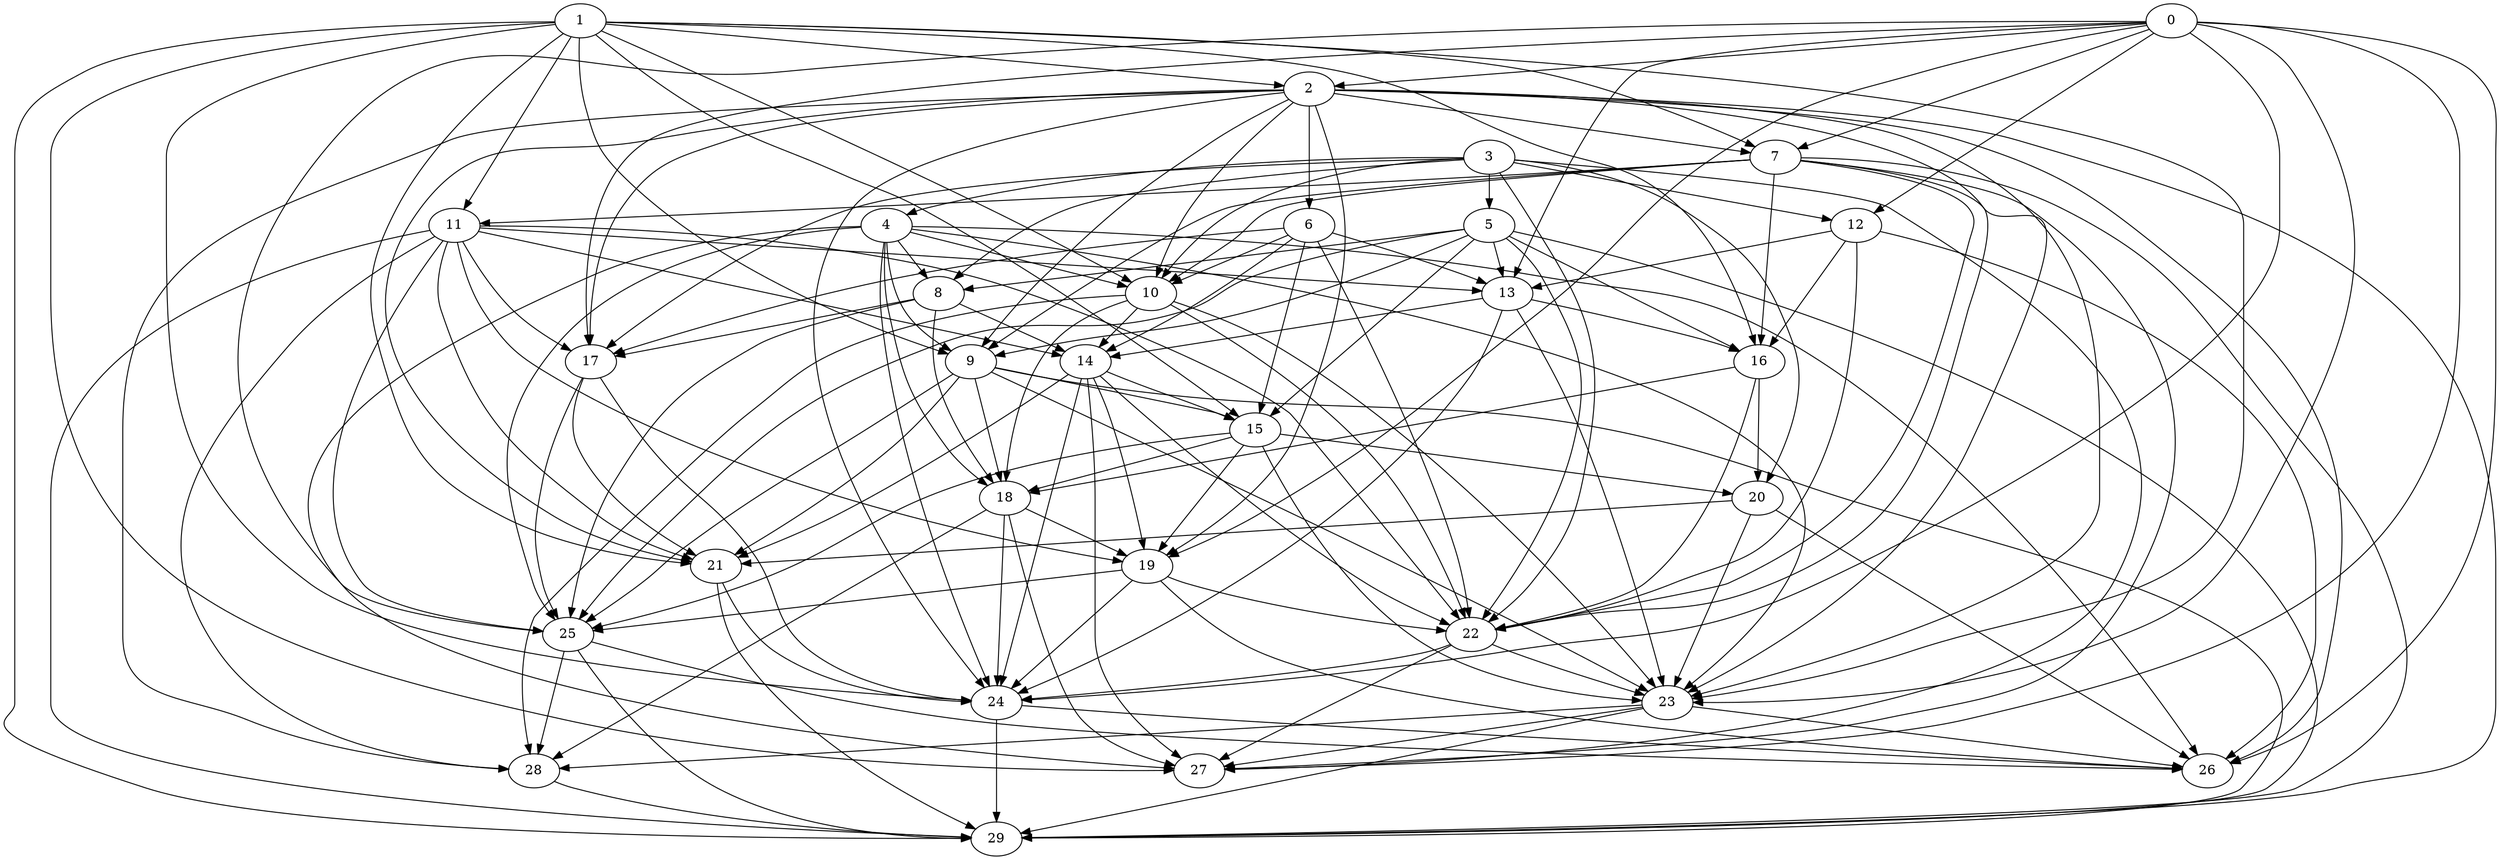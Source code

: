 digraph "Random_Nodes_30_Density_5.03_CCR_0.99_WeightType_Random" {
	graph ["Duplicate states"=0,
		GraphType=Random,
		"Max states in OPEN"=0,
		Modes="120000ms; topo-ordered tasks, ; Pruning: task equivalence, fixed order ready list, ; F-value: ; Optimisation: best schedule length (\
SL) optimisation on equal, ",
		NumberOfTasks=30,
		"Pruned using list schedule length"=8699,
		"States removed from OPEN"=0,
		TargetSystem="Homogeneous-6",
		"Time to schedule (ms)"=207,
		"Total idle time"=425,
		"Total schedule length"=422,
		"Total sequential time"=890,
		"Total states created"=10658
	];
	0	["Finish time"=40,
		Processor=0,
		"Start time"=0,
		Weight=40];
	2	["Finish time"=85,
		Processor=0,
		"Start time"=40,
		Weight=45];
	0 -> 2	[Weight=2];
	7	["Finish time"=109,
		Processor=1,
		"Start time"=89,
		Weight=20];
	0 -> 7	[Weight=5];
	12	["Finish time"=67,
		Processor=2,
		"Start time"=47,
		Weight=20];
	0 -> 12	[Weight=7];
	13	["Finish time"=174,
		Processor=1,
		"Start time"=154,
		Weight=20];
	0 -> 13	[Weight=8];
	19	["Finish time"=327,
		Processor=0,
		"Start time"=307,
		Weight=20];
	0 -> 19	[Weight=6];
	17	["Finish time"=194,
		Processor=2,
		"Start time"=159,
		Weight=35];
	0 -> 17	[Weight=6];
	25	["Finish time"=365,
		Processor=1,
		"Start time"=330,
		Weight=35];
	0 -> 25	[Weight=7];
	23	["Finish time"=382,
		Processor=0,
		"Start time"=372,
		Weight=10];
	0 -> 23	[Weight=6];
	24	["Finish time"=384,
		Processor=1,
		"Start time"=374,
		Weight=10];
	0 -> 24	[Weight=8];
	27	["Finish time"=412,
		Processor=1,
		"Start time"=392,
		Weight=20];
	0 -> 27	[Weight=6];
	26	["Finish time"=402,
		Processor=2,
		"Start time"=392,
		Weight=10];
	0 -> 26	[Weight=7];
	1	["Finish time"=25,
		Processor=1,
		"Start time"=0,
		Weight=25];
	1 -> 2	[Weight=5];
	1 -> 7	[Weight=9];
	11	["Finish time"=154,
		Processor=1,
		"Start time"=109,
		Weight=45];
	1 -> 11	[Weight=6];
	10	["Finish time"=175,
		Processor=0,
		"Start time"=125,
		Weight=50];
	1 -> 10	[Weight=9];
	9	["Finish time"=154,
		Processor=2,
		"Start time"=114,
		Weight=40];
	1 -> 9	[Weight=6];
	15	["Finish time"=257,
		Processor=0,
		"Start time"=222,
		Weight=35];
	1 -> 15	[Weight=5];
	16	["Finish time"=199,
		Processor=1,
		"Start time"=174,
		Weight=25];
	1 -> 16	[Weight=8];
	21	["Finish time"=350,
		Processor=2,
		"Start time"=300,
		Weight=50];
	1 -> 21	[Weight=7];
	1 -> 23	[Weight=5];
	1 -> 24	[Weight=3];
	1 -> 27	[Weight=3];
	29	["Finish time"=422,
		Processor=0,
		"Start time"=407,
		Weight=15];
	1 -> 29	[Weight=4];
	6	["Finish time"=125,
		Processor=0,
		"Start time"=85,
		Weight=40];
	2 -> 6	[Weight=8];
	2 -> 7	[Weight=4];
	2 -> 10	[Weight=2];
	2 -> 9	[Weight=7];
	2 -> 19	[Weight=6];
	2 -> 17	[Weight=4];
	22	["Finish time"=372,
		Processor=0,
		"Start time"=327,
		Weight=45];
	2 -> 22	[Weight=10];
	2 -> 21	[Weight=8];
	2 -> 23	[Weight=8];
	28	["Finish time"=407,
		Processor=0,
		"Start time"=382,
		Weight=25];
	2 -> 28	[Weight=6];
	2 -> 24	[Weight=8];
	2 -> 29	[Weight=10];
	2 -> 26	[Weight=4];
	3	["Finish time"=30,
		Processor=2,
		"Start time"=0,
		Weight=30];
	4	["Finish time"=45,
		Processor=2,
		"Start time"=30,
		Weight=15];
	3 -> 4	[Weight=6];
	3 -> 10	[Weight=8];
	5	["Finish time"=51,
		Processor=3,
		"Start time"=36,
		Weight=15];
	3 -> 5	[Weight=6];
	3 -> 12	[Weight=6];
	8	["Finish time"=79,
		Processor=3,
		"Start time"=54,
		Weight=25];
	3 -> 8	[Weight=3];
	3 -> 17	[Weight=8];
	20	["Finish time"=294,
		Processor=1,
		"Start time"=264,
		Weight=30];
	3 -> 20	[Weight=3];
	3 -> 22	[Weight=8];
	3 -> 27	[Weight=6];
	6 -> 10	[Weight=4];
	6 -> 13	[Weight=3];
	14	["Finish time"=222,
		Processor=0,
		"Start time"=177,
		Weight=45];
	6 -> 14	[Weight=4];
	6 -> 15	[Weight=5];
	6 -> 17	[Weight=4];
	6 -> 22	[Weight=3];
	7 -> 11	[Weight=10];
	7 -> 10	[Weight=6];
	7 -> 9	[Weight=5];
	7 -> 16	[Weight=8];
	7 -> 22	[Weight=7];
	7 -> 23	[Weight=5];
	7 -> 27	[Weight=3];
	7 -> 29	[Weight=3];
	4 -> 10	[Weight=3];
	4 -> 8	[Weight=9];
	4 -> 9	[Weight=5];
	18	["Finish time"=307,
		Processor=0,
		"Start time"=257,
		Weight=50];
	4 -> 18	[Weight=2];
	4 -> 25	[Weight=4];
	4 -> 23	[Weight=3];
	4 -> 24	[Weight=7];
	4 -> 27	[Weight=7];
	4 -> 26	[Weight=9];
	11 -> 13	[Weight=3];
	11 -> 14	[Weight=10];
	11 -> 19	[Weight=2];
	11 -> 17	[Weight=5];
	11 -> 22	[Weight=6];
	11 -> 25	[Weight=9];
	11 -> 21	[Weight=5];
	11 -> 28	[Weight=7];
	11 -> 29	[Weight=4];
	10 -> 14	[Weight=9];
	10 -> 18	[Weight=2];
	10 -> 22	[Weight=7];
	10 -> 23	[Weight=8];
	10 -> 28	[Weight=5];
	5 -> 8	[Weight=3];
	5 -> 13	[Weight=5];
	5 -> 9	[Weight=6];
	5 -> 15	[Weight=5];
	5 -> 16	[Weight=10];
	5 -> 22	[Weight=8];
	5 -> 25	[Weight=2];
	5 -> 29	[Weight=2];
	12 -> 13	[Weight=6];
	12 -> 16	[Weight=3];
	12 -> 22	[Weight=3];
	12 -> 26	[Weight=10];
	8 -> 14	[Weight=7];
	8 -> 18	[Weight=2];
	8 -> 17	[Weight=8];
	8 -> 25	[Weight=4];
	13 -> 14	[Weight=3];
	13 -> 16	[Weight=2];
	13 -> 23	[Weight=10];
	13 -> 24	[Weight=10];
	14 -> 15	[Weight=6];
	14 -> 19	[Weight=9];
	14 -> 22	[Weight=6];
	14 -> 21	[Weight=6];
	14 -> 24	[Weight=7];
	14 -> 27	[Weight=7];
	9 -> 15	[Weight=10];
	9 -> 18	[Weight=7];
	9 -> 25	[Weight=6];
	9 -> 21	[Weight=7];
	9 -> 23	[Weight=7];
	9 -> 29	[Weight=6];
	15 -> 18	[Weight=7];
	15 -> 19	[Weight=9];
	15 -> 20	[Weight=7];
	15 -> 25	[Weight=6];
	15 -> 23	[Weight=6];
	16 -> 18	[Weight=8];
	16 -> 20	[Weight=10];
	16 -> 22	[Weight=2];
	18 -> 19	[Weight=2];
	18 -> 28	[Weight=6];
	18 -> 24	[Weight=5];
	18 -> 27	[Weight=4];
	19 -> 22	[Weight=6];
	19 -> 25	[Weight=3];
	19 -> 24	[Weight=8];
	19 -> 26	[Weight=2];
	17 -> 25	[Weight=3];
	17 -> 21	[Weight=5];
	17 -> 24	[Weight=2];
	20 -> 21	[Weight=6];
	20 -> 23	[Weight=6];
	20 -> 26	[Weight=8];
	22 -> 23	[Weight=2];
	22 -> 24	[Weight=2];
	22 -> 27	[Weight=6];
	25 -> 28	[Weight=10];
	25 -> 29	[Weight=10];
	25 -> 26	[Weight=2];
	21 -> 24	[Weight=3];
	21 -> 29	[Weight=6];
	23 -> 28	[Weight=10];
	23 -> 27	[Weight=10];
	23 -> 29	[Weight=7];
	23 -> 26	[Weight=10];
	28 -> 29	[Weight=7];
	24 -> 29	[Weight=3];
	24 -> 26	[Weight=4];
}
